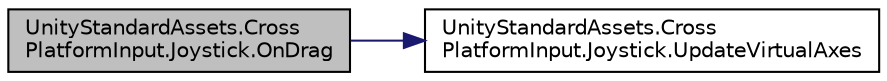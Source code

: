 digraph "UnityStandardAssets.CrossPlatformInput.Joystick.OnDrag"
{
 // LATEX_PDF_SIZE
  edge [fontname="Helvetica",fontsize="10",labelfontname="Helvetica",labelfontsize="10"];
  node [fontname="Helvetica",fontsize="10",shape=record];
  rankdir="LR";
  Node4 [label="UnityStandardAssets.Cross\lPlatformInput.Joystick.OnDrag",height=0.2,width=0.4,color="black", fillcolor="grey75", style="filled", fontcolor="black",tooltip=" "];
  Node4 -> Node5 [color="midnightblue",fontsize="10",style="solid",fontname="Helvetica"];
  Node5 [label="UnityStandardAssets.Cross\lPlatformInput.Joystick.UpdateVirtualAxes",height=0.2,width=0.4,color="black", fillcolor="white", style="filled",URL="$class_unity_standard_assets_1_1_cross_platform_input_1_1_joystick.html#aa19d00f5f5e09af5824e3fe2baaf3f8f",tooltip=" "];
}
